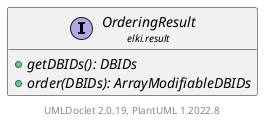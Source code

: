 @startuml
    remove .*\.(Instance|Par|Parameterizer|Factory)$
    set namespaceSeparator none
    hide empty fields
    hide empty methods

    interface "<size:14>OrderingResult\n<size:10>elki.result" as elki.result.OrderingResult [[OrderingResult.html]] {
        {abstract} +getDBIDs(): DBIDs
        {abstract} +order(DBIDs): ArrayModifiableDBIDs
    }

    center footer UMLDoclet 2.0.19, PlantUML 1.2022.8
@enduml
